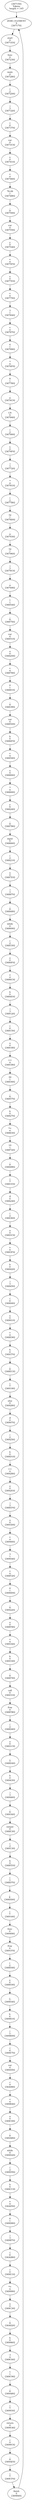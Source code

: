 digraph list
{
	"[367150]\nTokens\nlength = 145" -> "ZERO_ELEMENT\n9\n[367170]"
	"start\n0\n[3671E0]" -> "func\n0\n[367230]"
	"func\n0\n[367230]" -> "main\n0\n[367280]"
	"main\n0\n[367280]" -> "(\n2\n[3672D0]"
	"(\n2\n[3672D0]" -> ")\n3\n[367320]"
	")\n3\n[367320]" -> "{\n6\n[367370]"
	"{\n6\n[367370]" -> "var\n0\n[3673C0]"
	"var\n0\n[3673C0]" -> "x\n0\n[367410]"
	"x\n0\n[367410]" -> "=\n4\n[367460]"
	"=\n4\n[367460]" -> "78.09\n1\n[3674B0]"
	"78.09\n1\n[3674B0]" -> ";\n8\n[367500]"
	";\n8\n[367500]" -> "var\n0\n[367550]"
	"var\n0\n[367550]" -> "y\n0\n[3675A0]"
	"y\n0\n[3675A0]" -> "=\n4\n[3675F0]"
	"=\n4\n[3675F0]" -> "x\n0\n[3677E0]"
	"x\n0\n[3677E0]" -> "+\n4\n[367750]"
	"+\n4\n[367750]" -> "3\n1\n[3678A0]"
	"3\n1\n[3678A0]" -> "+\n4\n[367870]"
	"+\n4\n[367870]" -> "4\n1\n[367990]"
	"4\n1\n[367990]" -> "*\n4\n[3676F0]"
	"*\n4\n[3676F0]" -> "8\n1\n[367780]"
	"8\n1\n[367780]" -> "-\n4\n[3676C0]"
	"-\n4\n[3676C0]" -> "LN\n0\n[367840]"
	"LN\n0\n[367840]" -> "(\n2\n[367900]"
	"(\n2\n[367900]" -> "x\n0\n[3679F0]"
	"x\n0\n[3679F0]" -> ")\n3\n[367720]"
	")\n3\n[367720]" -> "*\n4\n[367810]"
	"*\n4\n[367810]" -> "(\n2\n[3677B0]"
	"(\n2\n[3677B0]" -> "32\n1\n[3678D0]"
	"32\n1\n[3678D0]" -> "-\n4\n[367930]"
	"-\n4\n[367930]" -> "32\n1\n[367960]"
	"32\n1\n[367960]" -> ")\n3\n[3679C0]"
	")\n3\n[3679C0]" -> "-\n4\n[367690]"
	"-\n4\n[367690]" -> "1\n1\n[3685A0]"
	"1\n1\n[3685A0]" -> ";\n8\n[368750]"
	";\n8\n[368750]" -> "var\n0\n[368510]"
	"var\n0\n[368510]" -> "a\n0\n[3682D0]"
	"a\n0\n[3682D0]" -> "=\n4\n[368780]"
	"=\n4\n[368780]" -> "0\n1\n[368810]"
	"0\n1\n[368810]" -> ";\n8\n[368390]"
	";\n8\n[368390]" -> "var\n0\n[3685D0]"
	"var\n0\n[3685D0]" -> "b\n0\n[3686F0]"
	"b\n0\n[3686F0]" -> "=\n4\n[368540]"
	"=\n4\n[368540]" -> "x\n0\n[368840]"
	"x\n0\n[368840]" -> "*\n4\n[368600]"
	"*\n4\n[368600]" -> "y\n0\n[368240]"
	"y\n0\n[368240]" -> ";\n8\n[3687B0]"
	";\n8\n[3687B0]" -> "input\n0\n[368660]"
	"input\n0\n[368660]" -> "(\n2\n[368210]"
	"(\n2\n[368210]" -> "a\n0\n[3687E0]"
	"a\n0\n[3687E0]" -> ")\n3\n[368870]"
	")\n3\n[368870]" -> ";\n8\n[368480]"
	";\n8\n[368480]" -> "while\n0\n[368690]"
	"while\n0\n[368690]" -> "(\n2\n[368330]"
	"(\n2\n[368330]" -> "a\n0\n[3680F0]"
	"a\n0\n[3680F0]" -> "<\n4\n[3686C0]"
	"<\n4\n[3686C0]" -> "b\n0\n[3684E0]"
	"b\n0\n[3684E0]" -> ")\n3\n[368120]"
	")\n3\n[368120]" -> "{\n6\n[368150]"
	"{\n6\n[368150]" -> "a\n0\n[368180]"
	"a\n0\n[368180]" -> "+=\n4\n[3681B0]"
	"+=\n4\n[3681B0]" -> "30\n1\n[368300]"
	"30\n1\n[368300]" -> ";\n8\n[368570]"
	";\n8\n[368570]" -> "b\n0\n[368270]"
	"b\n0\n[368270]" -> "*=\n4\n[368630]"
	"*=\n4\n[368630]" -> "10\n1\n[368720]"
	"10\n1\n[368720]" -> ";\n8\n[3684B0]"
	";\n8\n[3684B0]" -> "}\n7\n[3681E0]"
	"}\n7\n[3681E0]" -> "if\n0\n[3682A0]"
	"if\n0\n[3682A0]" -> "(\n2\n[368360]"
	"(\n2\n[368360]" -> "a\n0\n[3683C0]"
	"a\n0\n[3683C0]" -> ">\n4\n[3683F0]"
	">\n4\n[3683F0]" -> "b\n0\n[368420]"
	"b\n0\n[368420]" -> ")\n3\n[368450]"
	")\n3\n[368450]" -> "{\n6\n[369040]"
	"{\n6\n[369040]" -> "a\n0\n[369010]"
	"a\n0\n[369010]" -> "=\n4\n[368E90]"
	"=\n4\n[368E90]" -> "b\n0\n[369370]"
	"b\n0\n[369370]" -> ";\n8\n[368EC0]"
	";\n8\n[368EC0]" -> "}\n7\n[369190]"
	"}\n7\n[369190]" -> "else\n0\n[369280]"
	"else\n0\n[369280]" -> "if\n0\n[369070]"
	"if\n0\n[369070]" -> "(\n2\n[369250]"
	"(\n2\n[369250]" -> "b\n0\n[368D10]"
	"b\n0\n[368D10]" -> "==\n4\n[3692B0]"
	"==\n4\n[3692B0]" -> "a\n0\n[3692E0]"
	"a\n0\n[3692E0]" -> ")\n3\n[368EF0]"
	")\n3\n[368EF0]" -> "a\n0\n[3693D0]"
	"a\n0\n[3693D0]" -> "=\n4\n[369400]"
	"=\n4\n[369400]" -> "3\n1\n[3690A0]"
	"3\n1\n[3690A0]" -> "+\n4\n[368F20]"
	"+\n4\n[368F20]" -> "4\n1\n[3690D0]"
	"4\n1\n[3690D0]" -> ";\n8\n[369220]"
	";\n8\n[369220]" -> "a\n0\n[368F80]"
	"a\n0\n[368F80]" -> "=\n4\n[3693A0]"
	"=\n4\n[3693A0]" -> "b\n0\n[369100]"
	"b\n0\n[369100]" -> ";\n8\n[368F50]"
	";\n8\n[368F50]" -> "call\n0\n[369310]"
	"call\n0\n[369310]" -> "Pow\n0\n[368FB0]"
	"Pow\n0\n[368FB0]" -> "(\n2\n[368D40]"
	"(\n2\n[368D40]" -> "a\n0\n[3691C0]"
	"a\n0\n[3691C0]" -> ",\n5\n[368DA0]"
	",\n5\n[368DA0]" -> "b\n0\n[369430]"
	"b\n0\n[369430]" -> ")\n3\n[369460]"
	")\n3\n[369460]" -> ";\n8\n[369340]"
	";\n8\n[369340]" -> "output\n0\n[368E30]"
	"output\n0\n[368E30]" -> "(\n2\n[369130]"
	"(\n2\n[369130]" -> "b\n0\n[368FE0]"
	"b\n0\n[368FE0]" -> ")\n3\n[368D70]"
	")\n3\n[368D70]" -> ";\n8\n[368DD0]"
	";\n8\n[368DD0]" -> "}\n7\n[369160]"
	"}\n7\n[369160]" -> "func\n0\n[369490]"
	"func\n0\n[369490]" -> "Pow\n0\n[3691F0]"
	"Pow\n0\n[3691F0]" -> "(\n2\n[368E60]"
	"(\n2\n[368E60]" -> "a\n0\n[368E00]"
	"a\n0\n[368E00]" -> ",\n5\n[369E40]"
	",\n5\n[369E40]" -> "b\n0\n[369B10]"
	"b\n0\n[369B10]" -> ")\n3\n[369BD0]"
	")\n3\n[369BD0]" -> "{\n6\n[369E70]"
	"{\n6\n[369E70]" -> "var\n0\n[369A50]"
	"var\n0\n[369A50]" -> "c\n0\n[36A080]"
	"c\n0\n[36A080]" -> "=\n4\n[369BA0]"
	"=\n4\n[369BA0]" -> "a\n0\n[369C00]"
	"a\n0\n[369C00]" -> ";\n8\n[369AB0]"
	";\n8\n[369AB0]" -> "while\n0\n[369D20]"
	"while\n0\n[369D20]" -> "(\n2\n[369D50]"
	"(\n2\n[369D50]" -> "b\n0\n[369CC0]"
	"b\n0\n[369CC0]" -> ">\n4\n[36A050]"
	">\n4\n[36A050]" -> "0\n1\n[369D80]"
	"0\n1\n[369D80]" -> ")\n3\n[369B70]"
	")\n3\n[369B70]" -> "{\n6\n[36A0B0]"
	"{\n6\n[36A0B0]" -> "c\n0\n[369E10]"
	"c\n0\n[369E10]" -> "*=\n4\n[369990]"
	"*=\n4\n[369990]" -> "a\n0\n[369C30]"
	"a\n0\n[369C30]" -> ";\n8\n[36A020]"
	";\n8\n[36A020]" -> "b\n0\n[369960]"
	"b\n0\n[369960]" -> "-=\n4\n[369C60]"
	"-=\n4\n[369C60]" -> "1\n1\n[369C90]"
	"1\n1\n[369C90]" -> ";\n8\n[369A80]"
	";\n8\n[369A80]" -> "}\n7\n[369930]"
	"}\n7\n[369930]" -> "return\n0\n[369EA0]"
	"return\n0\n[369EA0]" -> "c\n0\n[3699C0]"
	"c\n0\n[3699C0]" -> ";\n8\n[369AE0]"
	";\n8\n[369AE0]" -> "}\n7\n[369CF0]"
	"}\n7\n[369CF0]" -> "finish\n0\n[369B40]"
	"finish\n0\n[369B40]" -> "ZERO_ELEMENT\n9\n[367170]"
	"ZERO_ELEMENT\n9\n[367170]" -> "start\n0\n[3671E0]"
}
